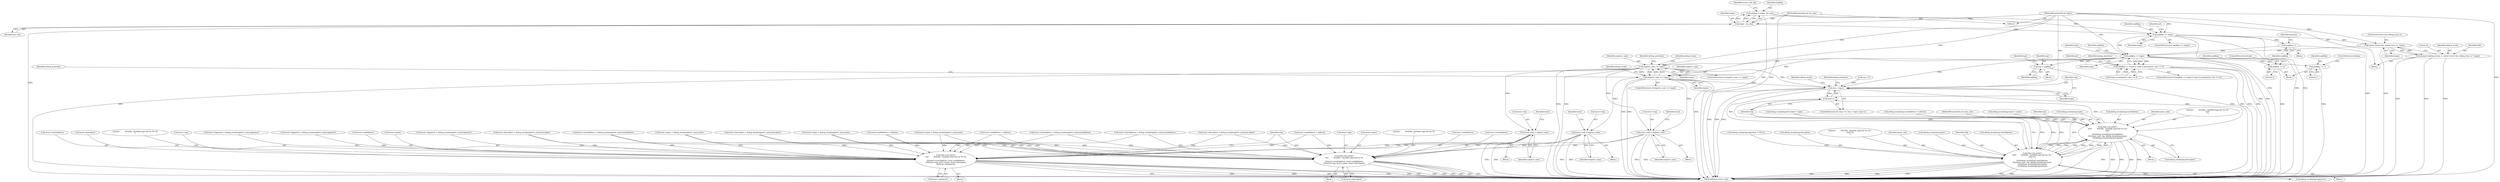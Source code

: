 digraph "0_radare2_ad55822430a03fe075221b543efb434567e9e431@integer" {
"1000154" [label="(Call,argReg = regsz - ins_size)"];
"1000156" [label="(Call,regsz - ins_size)"];
"1000120" [label="(MethodParameterIn,int regsz)"];
"1000117" [label="(MethodParameterIn,int ins_size)"];
"1000176" [label="(Call,argReg >= regsz)"];
"1000232" [label="(Call,sizeof (struct dex_debug_local_t) * regsz)"];
"1000229" [label="(Call,memset (debug_locals, 0, sizeof (struct dex_debug_local_t) * regsz))"];
"1000305" [label="(Call,argReg >= regsz)"];
"1000304" [label="(Call,(argReg >= regsz) || !type || parameters_size <= 0)"];
"1000339" [label="(Call,reg = argReg)"];
"1000349" [label="(Call,argReg += 2)"];
"1000354" [label="(Call,argReg += 1)"];
"1000485" [label="(Call,register_num >= regsz)"];
"1000556" [label="(Call,local->reg = register_num)"];
"1001071" [label="(Call,rbin->cb_printf (\n\t\t\t\t\"        0x%04x - 0x%04x reg=%d %s %s %s\n\",\n\t\t\t\tlocal->startAddress, local->endAddress,\n\t\t\t\tlocal->reg, local->name, local->descriptor,\n\t\t\t\tlocal->signature))"];
"1001093" [label="(Call,rbin->cb_printf (\n\t\t\t\t\"        0x%04x - 0x%04x reg=%d %s %s\n\",\n\t\t\t\tlocal->startAddress, local->endAddress,\n\t\t\t\tlocal->reg, local->name, local->descriptor))"];
"1000661" [label="(Call,register_num >= regsz)"];
"1000732" [label="(Call,local->reg = register_num)"];
"1000861" [label="(Call,local->reg = register_num)"];
"1001114" [label="(Call,reg < regsz)"];
"1001117" [label="(Call,reg++)"];
"1001134" [label="(Call,rbin->cb_printf (\n\t\t\t\t\t\"        0x%04x - 0x%04x reg=%d %s %s \"\n\t\t\t\t\t\"%s\n\",\n\t\t\t\t\tdebug_locals[reg].startAddress,\n\t\t\t\t\tinsns_size, reg, debug_locals[reg].name,\n\t\t\t\t\tdebug_locals[reg].descriptor,\n\t\t\t\t\tdebug_locals[reg].signature))"];
"1001160" [label="(Call,rbin->cb_printf (\n\t\t\t\t\t\"        0x%04x - 0x%04x reg=%d %s %s\"\n\t\t\t\t\t\"\n\",\n\t\t\t\t\tdebug_locals[reg].startAddress,\n\t\t\t\t\tinsns_size, reg, debug_locals[reg].name,\n\t\t\t\t\tdebug_locals[reg].descriptor))"];
"1000279" [label="(Call,argReg++)"];
"1000177" [label="(Identifier,argReg)"];
"1000241" [label="(Block,)"];
"1000660" [label="(ControlStructure,if (register_num >= regsz))"];
"1000279" [label="(Call,argReg++)"];
"1001116" [label="(Identifier,regsz)"];
"1001101" [label="(Call,local->reg)"];
"1000118" [label="(MethodParameterIn,int insns_size)"];
"1000663" [label="(Identifier,regsz)"];
"1001070" [label="(Block,)"];
"1001153" [label="(Call,debug_locals[reg].signature)"];
"1000484" [label="(ControlStructure,if (register_num >= regsz))"];
"1001110" [label="(ControlStructure,for (reg = 0; reg < regsz; reg++))"];
"1000357" [label="(ControlStructure,break;)"];
"1001123" [label="(Identifier,debug_locals)"];
"1001180" [label="(Identifier,debug_positions)"];
"1001079" [label="(Call,local->reg)"];
"1000805" [label="(Block,)"];
"1000739" [label="(Identifier,local)"];
"1001082" [label="(Call,local->name)"];
"1000302" [label="(Block,)"];
"1000375" [label="(Call,debug_locals[reg].signature = NULL)"];
"1000233" [label="(Call,sizeof (struct dex_debug_local_t))"];
"1001104" [label="(Call,local->name)"];
"1001112" [label="(Identifier,reg)"];
"1000676" [label="(Block,)"];
"1000736" [label="(Identifier,register_num)"];
"1000175" [label="(ControlStructure,if (argReg >= regsz))"];
"1000497" [label="(Identifier,debug_locals)"];
"1001073" [label="(Call,local->startAddress)"];
"1001088" [label="(Call,local->signature)"];
"1001185" [label="(MethodReturn,static void)"];
"1001148" [label="(Call,debug_locals[reg].descriptor)"];
"1000691" [label="(Call,local->name = debug_locals[register_num].name)"];
"1000308" [label="(Call,!type || parameters_size <= 0)"];
"1000355" [label="(Identifier,argReg)"];
"1000486" [label="(Identifier,register_num)"];
"1000181" [label="(Identifier,p4)"];
"1000316" [label="(Identifier,debug_positions)"];
"1000339" [label="(Call,reg = argReg)"];
"1000662" [label="(Identifier,register_num)"];
"1000700" [label="(Call,local->descriptor = debug_locals[register_num].descriptor)"];
"1000560" [label="(Identifier,register_num)"];
"1000361" [label="(Call,debug_locals[reg].name = name)"];
"1000732" [label="(Call,local->reg = register_num)"];
"1001094" [label="(Literal,\"        0x%04x - 0x%04x reg=%d %s %s\n\")"];
"1000524" [label="(Call,local->descriptor = debug_locals[register_num].descriptor)"];
"1001135" [label="(Literal,\"        0x%04x - 0x%04x reg=%d %s %s \"\n\t\t\t\t\t\"%s\n\")"];
"1000542" [label="(Call,local->signature = debug_locals[register_num].signature)"];
"1001107" [label="(Call,local->descriptor)"];
"1000829" [label="(Call,local->descriptor = debug_locals[register_num].descriptor)"];
"1000230" [label="(Identifier,debug_locals)"];
"1000120" [label="(MethodParameterIn,int regsz)"];
"1000485" [label="(Call,register_num >= regsz)"];
"1000157" [label="(Identifier,regsz)"];
"1000341" [label="(Identifier,argReg)"];
"1000229" [label="(Call,memset (debug_locals, 0, sizeof (struct dex_debug_local_t) * regsz))"];
"1000500" [label="(Block,)"];
"1001111" [label="(Call,reg = 0)"];
"1000117" [label="(MethodParameterIn,int ins_size)"];
"1001098" [label="(Call,local->endAddress)"];
"1000382" [label="(Call,debug_locals[reg].startAddress = address)"];
"1000235" [label="(Identifier,regsz)"];
"1001174" [label="(Call,debug_locals[reg].descriptor)"];
"1000306" [label="(Identifier,argReg)"];
"1000323" [label="(Identifier,p4)"];
"1000352" [label="(ControlStructure,break;)"];
"1000733" [label="(Call,local->reg)"];
"1001085" [label="(Call,local->descriptor)"];
"1001159" [label="(Block,)"];
"1001168" [label="(Identifier,reg)"];
"1001160" [label="(Call,rbin->cb_printf (\n\t\t\t\t\t\"        0x%04x - 0x%04x reg=%d %s %s\"\n\t\t\t\t\t\"\n\",\n\t\t\t\t\tdebug_locals[reg].startAddress,\n\t\t\t\t\tinsns_size, reg, debug_locals[reg].name,\n\t\t\t\t\tdebug_locals[reg].descriptor))"];
"1001169" [label="(Call,debug_locals[reg].name)"];
"1000284" [label="(Identifier,params)"];
"1000866" [label="(Call,local->endAddress = address)"];
"1001162" [label="(Call,debug_locals[reg].startAddress)"];
"1000350" [label="(Identifier,argReg)"];
"1000303" [label="(ControlStructure,if ((argReg >= regsz) || !type || parameters_size <= 0))"];
"1000232" [label="(Call,sizeof (struct dex_debug_local_t) * regsz)"];
"1000154" [label="(Call,argReg = regsz - ins_size)"];
"1001072" [label="(Literal,\"        0x%04x - 0x%04x reg=%d %s %s %s\n\")"];
"1000561" [label="(Call,local->endAddress = address)"];
"1000305" [label="(Call,argReg >= regsz)"];
"1000847" [label="(Call,local->signature = debug_locals[register_num].signature)"];
"1000865" [label="(Identifier,register_num)"];
"1000737" [label="(Call,local->endAddress = address)"];
"1000161" [label="(Identifier,source_file_idx)"];
"1000718" [label="(Call,local->signature = debug_locals[register_num].signature)"];
"1001092" [label="(Block,)"];
"1000709" [label="(Call,local->startAddress = debug_locals[register_num].startAddress)"];
"1001141" [label="(Identifier,insns_size)"];
"1000155" [label="(Identifier,argReg)"];
"1001114" [label="(Call,reg < regsz)"];
"1000557" [label="(Call,local->reg)"];
"1000344" [label="(Identifier,type)"];
"1000666" [label="(Identifier,debug_positions)"];
"1000176" [label="(Call,argReg >= regsz)"];
"1001167" [label="(Identifier,insns_size)"];
"1000351" [label="(Literal,2)"];
"1000490" [label="(Identifier,debug_positions)"];
"1000158" [label="(Identifier,ins_size)"];
"1000346" [label="(Block,)"];
"1001071" [label="(Call,rbin->cb_printf (\n\t\t\t\t\"        0x%04x - 0x%04x reg=%d %s %s %s\n\",\n\t\t\t\tlocal->startAddress, local->endAddress,\n\t\t\t\tlocal->reg, local->name, local->descriptor,\n\t\t\t\tlocal->signature))"];
"1000349" [label="(Call,argReg += 2)"];
"1000661" [label="(Call,register_num >= regsz)"];
"1000304" [label="(Call,(argReg >= regsz) || !type || parameters_size <= 0)"];
"1001115" [label="(Identifier,reg)"];
"1000122" [label="(Block,)"];
"1000563" [label="(Identifier,local)"];
"1000156" [label="(Call,regsz - ins_size)"];
"1000239" [label="(Identifier,MA)"];
"1000280" [label="(Identifier,argReg)"];
"1000368" [label="(Call,debug_locals[reg].descriptor = type)"];
"1001117" [label="(Call,reg++)"];
"1000861" [label="(Call,local->reg = register_num)"];
"1001143" [label="(Call,debug_locals[reg].name)"];
"1000354" [label="(Call,argReg += 1)"];
"1000862" [label="(Call,local->reg)"];
"1000868" [label="(Identifier,local)"];
"1000178" [label="(Identifier,regsz)"];
"1000487" [label="(Identifier,regsz)"];
"1000515" [label="(Call,local->name = debug_locals[register_num].name)"];
"1001095" [label="(Call,local->startAddress)"];
"1000356" [label="(Literal,1)"];
"1001161" [label="(Literal,\"        0x%04x - 0x%04x reg=%d %s %s\"\n\t\t\t\t\t\"\n\")"];
"1000231" [label="(Literal,0)"];
"1001118" [label="(Identifier,reg)"];
"1000556" [label="(Call,local->reg = register_num)"];
"1001076" [label="(Call,local->endAddress)"];
"1001142" [label="(Identifier,reg)"];
"1000820" [label="(Call,local->name = debug_locals[register_num].name)"];
"1000340" [label="(Identifier,reg)"];
"1001136" [label="(Call,debug_locals[reg].startAddress)"];
"1000673" [label="(Identifier,debug_locals)"];
"1000838" [label="(Call,local->startAddress = debug_locals[register_num].startAddress)"];
"1000307" [label="(Identifier,regsz)"];
"1001133" [label="(Block,)"];
"1001093" [label="(Call,rbin->cb_printf (\n\t\t\t\t\"        0x%04x - 0x%04x reg=%d %s %s\n\",\n\t\t\t\tlocal->startAddress, local->endAddress,\n\t\t\t\tlocal->reg, local->name, local->descriptor))"];
"1001134" [label="(Call,rbin->cb_printf (\n\t\t\t\t\t\"        0x%04x - 0x%04x reg=%d %s %s \"\n\t\t\t\t\t\"%s\n\",\n\t\t\t\t\tdebug_locals[reg].startAddress,\n\t\t\t\t\tinsns_size, reg, debug_locals[reg].name,\n\t\t\t\t\tdebug_locals[reg].descriptor,\n\t\t\t\t\tdebug_locals[reg].signature))"];
"1000310" [label="(Identifier,type)"];
"1000533" [label="(Call,local->startAddress = debug_locals[register_num].startAddress)"];
"1000154" -> "1000122"  [label="AST: "];
"1000154" -> "1000156"  [label="CFG: "];
"1000155" -> "1000154"  [label="AST: "];
"1000156" -> "1000154"  [label="AST: "];
"1000161" -> "1000154"  [label="CFG: "];
"1000154" -> "1001185"  [label="DDG: "];
"1000156" -> "1000154"  [label="DDG: "];
"1000156" -> "1000154"  [label="DDG: "];
"1000154" -> "1000176"  [label="DDG: "];
"1000156" -> "1000158"  [label="CFG: "];
"1000157" -> "1000156"  [label="AST: "];
"1000158" -> "1000156"  [label="AST: "];
"1000156" -> "1001185"  [label="DDG: "];
"1000120" -> "1000156"  [label="DDG: "];
"1000117" -> "1000156"  [label="DDG: "];
"1000156" -> "1000176"  [label="DDG: "];
"1000120" -> "1000110"  [label="AST: "];
"1000120" -> "1001185"  [label="DDG: "];
"1000120" -> "1000176"  [label="DDG: "];
"1000120" -> "1000232"  [label="DDG: "];
"1000120" -> "1000305"  [label="DDG: "];
"1000120" -> "1000485"  [label="DDG: "];
"1000120" -> "1000661"  [label="DDG: "];
"1000120" -> "1001114"  [label="DDG: "];
"1000117" -> "1000110"  [label="AST: "];
"1000117" -> "1001185"  [label="DDG: "];
"1000176" -> "1000175"  [label="AST: "];
"1000176" -> "1000178"  [label="CFG: "];
"1000177" -> "1000176"  [label="AST: "];
"1000178" -> "1000176"  [label="AST: "];
"1000181" -> "1000176"  [label="CFG: "];
"1000176" -> "1001185"  [label="DDG: "];
"1000176" -> "1001185"  [label="DDG: "];
"1000176" -> "1001185"  [label="DDG: "];
"1000176" -> "1000232"  [label="DDG: "];
"1000176" -> "1000279"  [label="DDG: "];
"1000176" -> "1000305"  [label="DDG: "];
"1000232" -> "1000229"  [label="AST: "];
"1000232" -> "1000235"  [label="CFG: "];
"1000233" -> "1000232"  [label="AST: "];
"1000235" -> "1000232"  [label="AST: "];
"1000229" -> "1000232"  [label="CFG: "];
"1000232" -> "1001185"  [label="DDG: "];
"1000232" -> "1000229"  [label="DDG: "];
"1000232" -> "1000305"  [label="DDG: "];
"1000229" -> "1000122"  [label="AST: "];
"1000230" -> "1000229"  [label="AST: "];
"1000231" -> "1000229"  [label="AST: "];
"1000239" -> "1000229"  [label="CFG: "];
"1000229" -> "1001185"  [label="DDG: "];
"1000229" -> "1001185"  [label="DDG: "];
"1000229" -> "1001185"  [label="DDG: "];
"1000305" -> "1000304"  [label="AST: "];
"1000305" -> "1000307"  [label="CFG: "];
"1000306" -> "1000305"  [label="AST: "];
"1000307" -> "1000305"  [label="AST: "];
"1000310" -> "1000305"  [label="CFG: "];
"1000304" -> "1000305"  [label="CFG: "];
"1000305" -> "1001185"  [label="DDG: "];
"1000305" -> "1001185"  [label="DDG: "];
"1000305" -> "1000304"  [label="DDG: "];
"1000305" -> "1000304"  [label="DDG: "];
"1000279" -> "1000305"  [label="DDG: "];
"1000305" -> "1000339"  [label="DDG: "];
"1000305" -> "1000349"  [label="DDG: "];
"1000305" -> "1000354"  [label="DDG: "];
"1000305" -> "1000485"  [label="DDG: "];
"1000305" -> "1000661"  [label="DDG: "];
"1000305" -> "1001114"  [label="DDG: "];
"1000304" -> "1000303"  [label="AST: "];
"1000304" -> "1000308"  [label="CFG: "];
"1000308" -> "1000304"  [label="AST: "];
"1000316" -> "1000304"  [label="CFG: "];
"1000323" -> "1000304"  [label="CFG: "];
"1000304" -> "1001185"  [label="DDG: "];
"1000304" -> "1001185"  [label="DDG: "];
"1000304" -> "1001185"  [label="DDG: "];
"1000308" -> "1000304"  [label="DDG: "];
"1000308" -> "1000304"  [label="DDG: "];
"1000339" -> "1000302"  [label="AST: "];
"1000339" -> "1000341"  [label="CFG: "];
"1000340" -> "1000339"  [label="AST: "];
"1000341" -> "1000339"  [label="AST: "];
"1000344" -> "1000339"  [label="CFG: "];
"1000339" -> "1001185"  [label="DDG: "];
"1000349" -> "1000346"  [label="AST: "];
"1000349" -> "1000351"  [label="CFG: "];
"1000350" -> "1000349"  [label="AST: "];
"1000351" -> "1000349"  [label="AST: "];
"1000352" -> "1000349"  [label="CFG: "];
"1000349" -> "1001185"  [label="DDG: "];
"1000354" -> "1000346"  [label="AST: "];
"1000354" -> "1000356"  [label="CFG: "];
"1000355" -> "1000354"  [label="AST: "];
"1000356" -> "1000354"  [label="AST: "];
"1000357" -> "1000354"  [label="CFG: "];
"1000354" -> "1001185"  [label="DDG: "];
"1000485" -> "1000484"  [label="AST: "];
"1000485" -> "1000487"  [label="CFG: "];
"1000486" -> "1000485"  [label="AST: "];
"1000487" -> "1000485"  [label="AST: "];
"1000490" -> "1000485"  [label="CFG: "];
"1000497" -> "1000485"  [label="CFG: "];
"1000485" -> "1001185"  [label="DDG: "];
"1000485" -> "1001185"  [label="DDG: "];
"1000485" -> "1001185"  [label="DDG: "];
"1000661" -> "1000485"  [label="DDG: "];
"1000661" -> "1000485"  [label="DDG: "];
"1000485" -> "1000556"  [label="DDG: "];
"1000485" -> "1000661"  [label="DDG: "];
"1000485" -> "1000661"  [label="DDG: "];
"1000485" -> "1000861"  [label="DDG: "];
"1000485" -> "1001114"  [label="DDG: "];
"1000556" -> "1000500"  [label="AST: "];
"1000556" -> "1000560"  [label="CFG: "];
"1000557" -> "1000556"  [label="AST: "];
"1000560" -> "1000556"  [label="AST: "];
"1000563" -> "1000556"  [label="CFG: "];
"1000556" -> "1001185"  [label="DDG: "];
"1000556" -> "1001185"  [label="DDG: "];
"1000556" -> "1001071"  [label="DDG: "];
"1000556" -> "1001093"  [label="DDG: "];
"1001071" -> "1001070"  [label="AST: "];
"1001071" -> "1001088"  [label="CFG: "];
"1001072" -> "1001071"  [label="AST: "];
"1001073" -> "1001071"  [label="AST: "];
"1001076" -> "1001071"  [label="AST: "];
"1001079" -> "1001071"  [label="AST: "];
"1001082" -> "1001071"  [label="AST: "];
"1001085" -> "1001071"  [label="AST: "];
"1001088" -> "1001071"  [label="AST: "];
"1001112" -> "1001071"  [label="CFG: "];
"1001071" -> "1001185"  [label="DDG: "];
"1001071" -> "1001185"  [label="DDG: "];
"1001071" -> "1001185"  [label="DDG: "];
"1001071" -> "1001185"  [label="DDG: "];
"1001071" -> "1001185"  [label="DDG: "];
"1001071" -> "1001185"  [label="DDG: "];
"1001071" -> "1001185"  [label="DDG: "];
"1000709" -> "1001071"  [label="DDG: "];
"1000533" -> "1001071"  [label="DDG: "];
"1000838" -> "1001071"  [label="DDG: "];
"1000866" -> "1001071"  [label="DDG: "];
"1000561" -> "1001071"  [label="DDG: "];
"1000737" -> "1001071"  [label="DDG: "];
"1000861" -> "1001071"  [label="DDG: "];
"1000732" -> "1001071"  [label="DDG: "];
"1000515" -> "1001071"  [label="DDG: "];
"1000691" -> "1001071"  [label="DDG: "];
"1000820" -> "1001071"  [label="DDG: "];
"1000524" -> "1001071"  [label="DDG: "];
"1000829" -> "1001071"  [label="DDG: "];
"1000700" -> "1001071"  [label="DDG: "];
"1000718" -> "1001071"  [label="DDG: "];
"1000542" -> "1001071"  [label="DDG: "];
"1000847" -> "1001071"  [label="DDG: "];
"1001093" -> "1001092"  [label="AST: "];
"1001093" -> "1001107"  [label="CFG: "];
"1001094" -> "1001093"  [label="AST: "];
"1001095" -> "1001093"  [label="AST: "];
"1001098" -> "1001093"  [label="AST: "];
"1001101" -> "1001093"  [label="AST: "];
"1001104" -> "1001093"  [label="AST: "];
"1001107" -> "1001093"  [label="AST: "];
"1001112" -> "1001093"  [label="CFG: "];
"1001093" -> "1001185"  [label="DDG: "];
"1001093" -> "1001185"  [label="DDG: "];
"1001093" -> "1001185"  [label="DDG: "];
"1001093" -> "1001185"  [label="DDG: "];
"1001093" -> "1001185"  [label="DDG: "];
"1001093" -> "1001185"  [label="DDG: "];
"1000709" -> "1001093"  [label="DDG: "];
"1000533" -> "1001093"  [label="DDG: "];
"1000838" -> "1001093"  [label="DDG: "];
"1000866" -> "1001093"  [label="DDG: "];
"1000561" -> "1001093"  [label="DDG: "];
"1000737" -> "1001093"  [label="DDG: "];
"1000861" -> "1001093"  [label="DDG: "];
"1000732" -> "1001093"  [label="DDG: "];
"1000515" -> "1001093"  [label="DDG: "];
"1000691" -> "1001093"  [label="DDG: "];
"1000820" -> "1001093"  [label="DDG: "];
"1000524" -> "1001093"  [label="DDG: "];
"1000829" -> "1001093"  [label="DDG: "];
"1000700" -> "1001093"  [label="DDG: "];
"1000661" -> "1000660"  [label="AST: "];
"1000661" -> "1000663"  [label="CFG: "];
"1000662" -> "1000661"  [label="AST: "];
"1000663" -> "1000661"  [label="AST: "];
"1000666" -> "1000661"  [label="CFG: "];
"1000673" -> "1000661"  [label="CFG: "];
"1000661" -> "1001185"  [label="DDG: "];
"1000661" -> "1001185"  [label="DDG: "];
"1000661" -> "1001185"  [label="DDG: "];
"1000661" -> "1000732"  [label="DDG: "];
"1000661" -> "1000861"  [label="DDG: "];
"1000661" -> "1001114"  [label="DDG: "];
"1000732" -> "1000676"  [label="AST: "];
"1000732" -> "1000736"  [label="CFG: "];
"1000733" -> "1000732"  [label="AST: "];
"1000736" -> "1000732"  [label="AST: "];
"1000739" -> "1000732"  [label="CFG: "];
"1000732" -> "1001185"  [label="DDG: "];
"1000732" -> "1001185"  [label="DDG: "];
"1000861" -> "1000805"  [label="AST: "];
"1000861" -> "1000865"  [label="CFG: "];
"1000862" -> "1000861"  [label="AST: "];
"1000865" -> "1000861"  [label="AST: "];
"1000868" -> "1000861"  [label="CFG: "];
"1000861" -> "1001185"  [label="DDG: "];
"1000861" -> "1001185"  [label="DDG: "];
"1001114" -> "1001110"  [label="AST: "];
"1001114" -> "1001116"  [label="CFG: "];
"1001115" -> "1001114"  [label="AST: "];
"1001116" -> "1001114"  [label="AST: "];
"1001123" -> "1001114"  [label="CFG: "];
"1001180" -> "1001114"  [label="CFG: "];
"1001114" -> "1001185"  [label="DDG: "];
"1001114" -> "1001185"  [label="DDG: "];
"1001114" -> "1001185"  [label="DDG: "];
"1001117" -> "1001114"  [label="DDG: "];
"1001111" -> "1001114"  [label="DDG: "];
"1001114" -> "1001117"  [label="DDG: "];
"1001114" -> "1001134"  [label="DDG: "];
"1001114" -> "1001160"  [label="DDG: "];
"1001117" -> "1001110"  [label="AST: "];
"1001117" -> "1001118"  [label="CFG: "];
"1001118" -> "1001117"  [label="AST: "];
"1001115" -> "1001117"  [label="CFG: "];
"1001160" -> "1001117"  [label="DDG: "];
"1001134" -> "1001117"  [label="DDG: "];
"1001134" -> "1001133"  [label="AST: "];
"1001134" -> "1001153"  [label="CFG: "];
"1001135" -> "1001134"  [label="AST: "];
"1001136" -> "1001134"  [label="AST: "];
"1001141" -> "1001134"  [label="AST: "];
"1001142" -> "1001134"  [label="AST: "];
"1001143" -> "1001134"  [label="AST: "];
"1001148" -> "1001134"  [label="AST: "];
"1001153" -> "1001134"  [label="AST: "];
"1001118" -> "1001134"  [label="CFG: "];
"1001134" -> "1001185"  [label="DDG: "];
"1001134" -> "1001185"  [label="DDG: "];
"1001134" -> "1001185"  [label="DDG: "];
"1001134" -> "1001185"  [label="DDG: "];
"1001134" -> "1001185"  [label="DDG: "];
"1001134" -> "1001185"  [label="DDG: "];
"1000382" -> "1001134"  [label="DDG: "];
"1001160" -> "1001134"  [label="DDG: "];
"1001160" -> "1001134"  [label="DDG: "];
"1001160" -> "1001134"  [label="DDG: "];
"1001160" -> "1001134"  [label="DDG: "];
"1000118" -> "1001134"  [label="DDG: "];
"1000361" -> "1001134"  [label="DDG: "];
"1000368" -> "1001134"  [label="DDG: "];
"1000375" -> "1001134"  [label="DDG: "];
"1001134" -> "1001160"  [label="DDG: "];
"1001134" -> "1001160"  [label="DDG: "];
"1001134" -> "1001160"  [label="DDG: "];
"1001134" -> "1001160"  [label="DDG: "];
"1001160" -> "1001159"  [label="AST: "];
"1001160" -> "1001174"  [label="CFG: "];
"1001161" -> "1001160"  [label="AST: "];
"1001162" -> "1001160"  [label="AST: "];
"1001167" -> "1001160"  [label="AST: "];
"1001168" -> "1001160"  [label="AST: "];
"1001169" -> "1001160"  [label="AST: "];
"1001174" -> "1001160"  [label="AST: "];
"1001118" -> "1001160"  [label="CFG: "];
"1001160" -> "1001185"  [label="DDG: "];
"1001160" -> "1001185"  [label="DDG: "];
"1001160" -> "1001185"  [label="DDG: "];
"1001160" -> "1001185"  [label="DDG: "];
"1001160" -> "1001185"  [label="DDG: "];
"1000382" -> "1001160"  [label="DDG: "];
"1000118" -> "1001160"  [label="DDG: "];
"1000361" -> "1001160"  [label="DDG: "];
"1000368" -> "1001160"  [label="DDG: "];
"1000279" -> "1000241"  [label="AST: "];
"1000279" -> "1000280"  [label="CFG: "];
"1000280" -> "1000279"  [label="AST: "];
"1000284" -> "1000279"  [label="CFG: "];
"1000279" -> "1001185"  [label="DDG: "];
}
